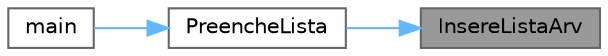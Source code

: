 digraph "InsereListaArv"
{
 // LATEX_PDF_SIZE
  bgcolor="transparent";
  edge [fontname=Helvetica,fontsize=10,labelfontname=Helvetica,labelfontsize=10];
  node [fontname=Helvetica,fontsize=10,shape=box,height=0.2,width=0.4];
  rankdir="RL";
  Node1 [label="InsereListaArv",height=0.2,width=0.4,color="gray40", fillcolor="grey60", style="filled", fontcolor="black",tooltip="Insere arvore na lista passada."];
  Node1 -> Node2 [dir="back",color="steelblue1",style="solid"];
  Node2 [label="PreencheLista",height=0.2,width=0.4,color="grey40", fillcolor="white", style="filled",URL="$_lista_arv_8c.html#a83264b1c9d394c1d3dcf4e081060c9b3",tooltip="Preenche a lista de arvores com os dados presentes no arquivo passado como parametro."];
  Node2 -> Node3 [dir="back",color="steelblue1",style="solid"];
  Node3 [label="main",height=0.2,width=0.4,color="grey40", fillcolor="white", style="filled",URL="$_codificador_8c.html#abf9e6b7e6f15df4b525a2e7705ba3089",tooltip=" "];
}
